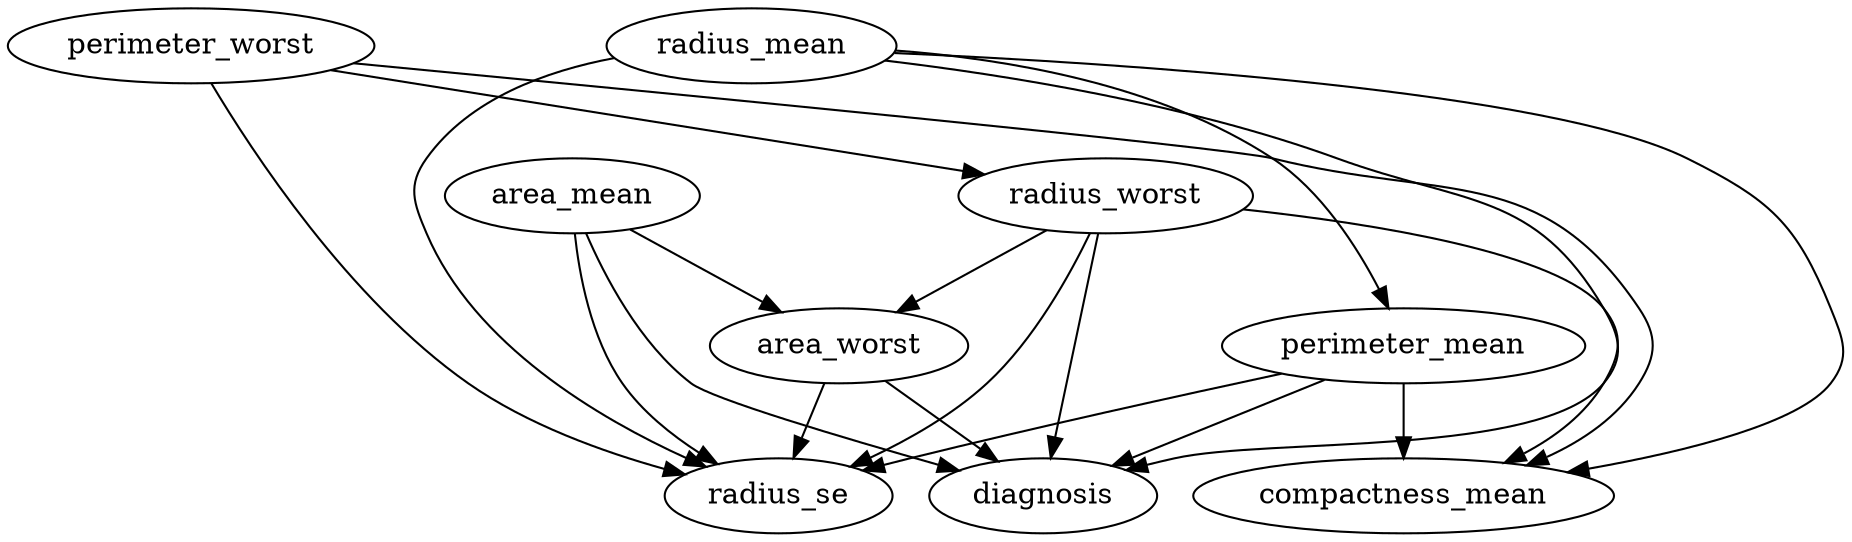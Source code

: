strict digraph  {
diagnosis;
perimeter_mean;
radius_mean;
area_mean;
compactness_mean;
radius_worst;
area_worst;
perimeter_worst;
radius_se;
perimeter_mean -> diagnosis  [origin=learned, weight="2.8517065672700106"];
perimeter_mean -> compactness_mean  [origin=learned, weight="13.85326689966399"];
perimeter_mean -> radius_se  [origin=learned, weight="3.915291192254732"];
radius_mean -> diagnosis  [origin=learned, weight="-5.072208891258161"];
radius_mean -> perimeter_mean  [origin=learned, weight="0.8307970335855421"];
radius_mean -> compactness_mean  [origin=learned, weight="-13.287408370783698"];
radius_mean -> radius_se  [origin=learned, weight="-7.603047770008984"];
area_mean -> diagnosis  [origin=learned, weight="1.4361162926482232"];
area_mean -> area_worst  [origin=learned, weight="0.9684730870558782"];
area_mean -> radius_se  [origin=learned, weight="3.836929815418796"];
radius_worst -> diagnosis  [origin=learned, weight="4.617907172914768"];
radius_worst -> compactness_mean  [origin=learned, weight="2.1518353209963337"];
radius_worst -> area_worst  [origin=learned, weight="0.926852413588247"];
radius_worst -> radius_se  [origin=learned, weight="2.8562611069872754"];
area_worst -> diagnosis  [origin=learned, weight="-2.5464530114638957"];
area_worst -> radius_se  [origin=learned, weight="-1.342547065548107"];
perimeter_worst -> compactness_mean  [origin=learned, weight="-1.1559214149973338"];
perimeter_worst -> radius_worst  [origin=learned, weight="0.9853841603822664"];
perimeter_worst -> radius_se  [origin=learned, weight="-0.8853181733449534"];
}
